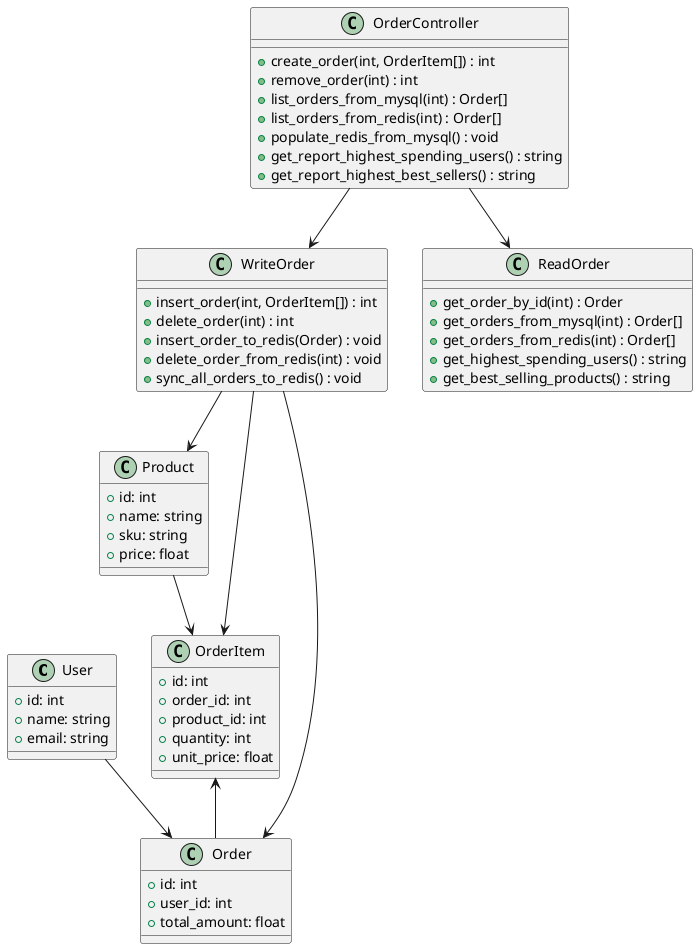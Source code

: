 @startuml
    class User {
        + id: int
        + name: string
        + email: string
    }

    class Product {
        + id: int
        + name: string
        + sku: string
        + price: float
    }

    class OrderItem {
        + id: int
        + order_id: int
        + product_id: int
        + quantity: int
        + unit_price: float
    }

    class Order {
        + id: int
        + user_id: int
        + total_amount: float
    }

    class WriteOrder {
        + insert_order(int, OrderItem[]) : int
        + delete_order(int) : int
        + insert_order_to_redis(Order) : void
        + delete_order_from_redis(int) : void
        + sync_all_orders_to_redis() : void
    }

    class ReadOrder {
        + get_order_by_id(int) : Order
        + get_orders_from_mysql(int) : Order[]
        + get_orders_from_redis(int) : Order[]
        + get_highest_spending_users() : string
        + get_best_selling_products() : string
    }

    class OrderController {
        + create_order(int, OrderItem[]) : int
        + remove_order(int) : int
        + list_orders_from_mysql(int) : Order[]
        + list_orders_from_redis(int) : Order[]
        + populate_redis_from_mysql() : void
        + get_report_highest_spending_users() : string
        + get_report_highest_best_sellers() : string
    }

    OrderItem <-- Order
    User --> Order
    Product --> OrderItem
    WriteOrder --> Order
    WriteOrder --> OrderItem
    WriteOrder --> Product
    OrderController --> WriteOrder
    OrderController --> ReadOrder
@enduml
